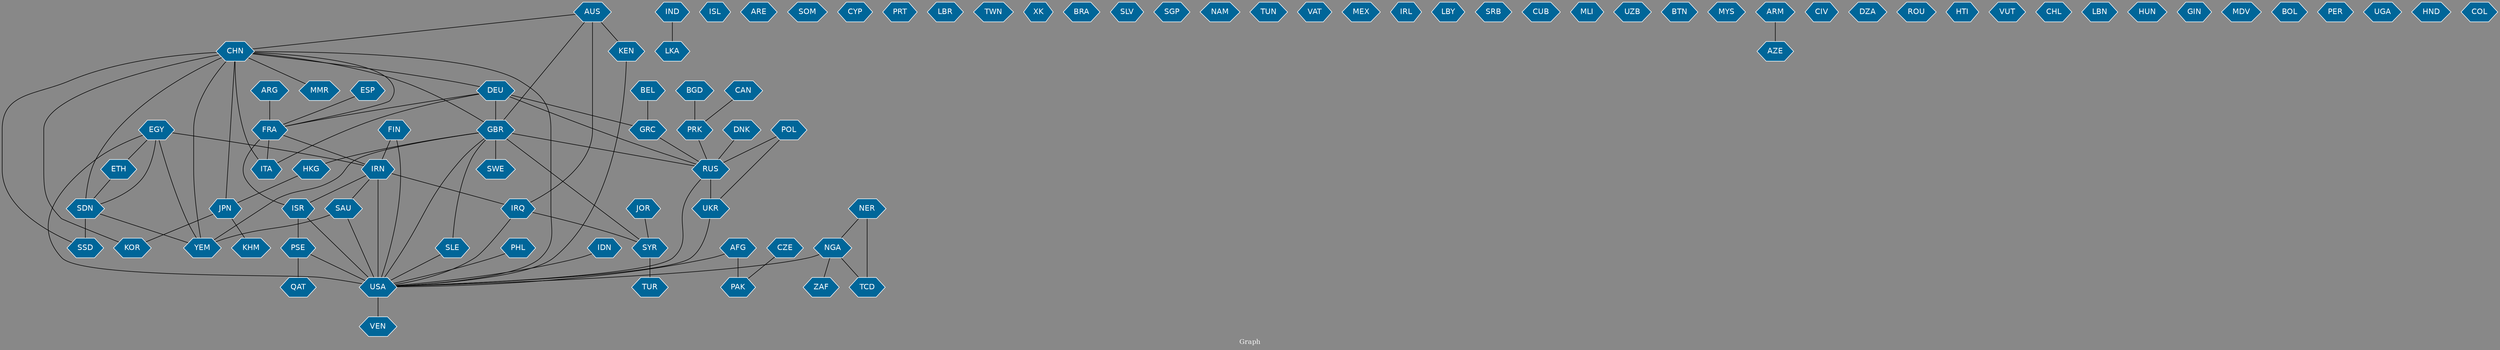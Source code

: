 // Countries together in item graph
graph {
	graph [bgcolor="#888888" fontcolor=white fontsize=12 label="Graph" outputorder=edgesfirst overlap=prism]
	node [color=white fillcolor="#006699" fontcolor=white fontname=Helvetica shape=hexagon style=filled]
	edge [arrowhead=open color=black fontcolor=white fontname=Courier fontsize=12]
		SDN [label=SDN]
		CHN [label=CHN]
		DEU [label=DEU]
		TUR [label=TUR]
		RUS [label=RUS]
		IND [label=IND]
		IRQ [label=IRQ]
		ISL [label=ISL]
		AUS [label=AUS]
		ISR [label=ISR]
		USA [label=USA]
		IRN [label=IRN]
		ARE [label=ARE]
		FRA [label=FRA]
		ARG [label=ARG]
		VEN [label=VEN]
		SOM [label=SOM]
		AFG [label=AFG]
		CAN [label=CAN]
		GRC [label=GRC]
		CYP [label=CYP]
		EGY [label=EGY]
		SYR [label=SYR]
		POL [label=POL]
		UKR [label=UKR]
		PRT [label=PRT]
		LBR [label=LBR]
		TWN [label=TWN]
		BGD [label=BGD]
		PRK [label=PRK]
		YEM [label=YEM]
		SAU [label=SAU]
		KHM [label=KHM]
		GBR [label=GBR]
		ESP [label=ESP]
		LKA [label=LKA]
		SSD [label=SSD]
		XK [label=XK]
		NGA [label=NGA]
		PSE [label=PSE]
		BRA [label=BRA]
		SLV [label=SLV]
		JPN [label=JPN]
		PHL [label=PHL]
		SGP [label=SGP]
		ITA [label=ITA]
		NAM [label=NAM]
		TUN [label=TUN]
		VAT [label=VAT]
		MEX [label=MEX]
		KOR [label=KOR]
		MMR [label=MMR]
		QAT [label=QAT]
		SLE [label=SLE]
		IDN [label=IDN]
		JOR [label=JOR]
		IRL [label=IRL]
		ZAF [label=ZAF]
		KEN [label=KEN]
		LBY [label=LBY]
		SRB [label=SRB]
		CUB [label=CUB]
		MLI [label=MLI]
		UZB [label=UZB]
		BTN [label=BTN]
		ETH [label=ETH]
		PAK [label=PAK]
		HKG [label=HKG]
		MYS [label=MYS]
		TCD [label=TCD]
		NER [label=NER]
		ARM [label=ARM]
		CIV [label=CIV]
		DZA [label=DZA]
		DNK [label=DNK]
		ROU [label=ROU]
		AZE [label=AZE]
		HTI [label=HTI]
		VUT [label=VUT]
		CHL [label=CHL]
		LBN [label=LBN]
		HUN [label=HUN]
		GIN [label=GIN]
		BEL [label=BEL]
		MDV [label=MDV]
		BOL [label=BOL]
		PER [label=PER]
		UGA [label=UGA]
		HND [label=HND]
		COL [label=COL]
		SWE [label=SWE]
		CZE [label=CZE]
		FIN [label=FIN]
			GRC -- RUS [weight=1]
			JPN -- KHM [weight=1]
			DEU -- FRA [weight=2]
			EGY -- USA [weight=1]
			ISR -- PSE [weight=19]
			NGA -- USA [weight=1]
			DEU -- RUS [weight=3]
			PHL -- USA [weight=1]
			FIN -- IRN [weight=1]
			CHN -- USA [weight=3]
			IRN -- IRQ [weight=3]
			FRA -- IRN [weight=2]
			SDN -- YEM [weight=1]
			CHN -- GBR [weight=3]
			IDN -- USA [weight=1]
			SAU -- YEM [weight=11]
			GBR -- YEM [weight=1]
			IRQ -- USA [weight=1]
			EGY -- YEM [weight=1]
			ESP -- FRA [weight=1]
			EGY -- ETH [weight=1]
			NER -- NGA [weight=1]
			CZE -- PAK [weight=1]
			FIN -- USA [weight=1]
			KEN -- USA [weight=1]
			JPN -- KOR [weight=3]
			DEU -- ITA [weight=2]
			SLE -- USA [weight=2]
			BGD -- PRK [weight=1]
			IND -- LKA [weight=1]
			GBR -- HKG [weight=1]
			SYR -- TUR [weight=1]
			CHN -- MMR [weight=7]
			JOR -- SYR [weight=2]
			AUS -- IRQ [weight=2]
			CHN -- ITA [weight=2]
			DEU -- GBR [weight=3]
			AFG -- PAK [weight=3]
			CHN -- SSD [weight=1]
			NGA -- ZAF [weight=2]
			EGY -- SDN [weight=1]
			CAN -- PRK [weight=1]
			HKG -- JPN [weight=3]
			GBR -- SLE [weight=1]
			CHN -- DEU [weight=2]
			GBR -- SWE [weight=1]
			RUS -- USA [weight=1]
			DNK -- RUS [weight=1]
			CHN -- JPN [weight=9]
			ARG -- FRA [weight=5]
			UKR -- USA [weight=1]
			RUS -- UKR [weight=8]
			IRN -- ISR [weight=22]
			EGY -- IRN [weight=2]
			USA -- VEN [weight=5]
			IRN -- USA [weight=21]
			FRA -- ITA [weight=2]
			CHN -- FRA [weight=2]
			ISR -- USA [weight=28]
			DEU -- GRC [weight=7]
			SDN -- SSD [weight=5]
			IRN -- SAU [weight=5]
			POL -- UKR [weight=1]
			GBR -- RUS [weight=4]
			POL -- RUS [weight=2]
			FRA -- ISR [weight=1]
			ETH -- SDN [weight=1]
			CHN -- YEM [weight=1]
			PRK -- RUS [weight=1]
			AUS -- CHN [weight=1]
			IRQ -- SYR [weight=3]
			PSE -- USA [weight=2]
			PSE -- QAT [weight=1]
			CHN -- KOR [weight=5]
			CHN -- SDN [weight=1]
			NGA -- TCD [weight=2]
			GBR -- USA [weight=1]
			BEL -- GRC [weight=1]
			ARM -- AZE [weight=1]
			NER -- TCD [weight=2]
			AFG -- USA [weight=1]
			GBR -- SYR [weight=2]
			AUS -- GBR [weight=1]
			AUS -- KEN [weight=1]
			SAU -- USA [weight=4]
}